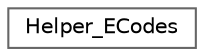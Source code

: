 digraph "Graphical Class Hierarchy"
{
 // LATEX_PDF_SIZE
  bgcolor="transparent";
  edge [fontname=Helvetica,fontsize=10,labelfontname=Helvetica,labelfontsize=10];
  node [fontname=Helvetica,fontsize=10,shape=box,height=0.2,width=0.4];
  rankdir="LR";
  Node0 [id="Node000000",label="Helper_ECodes",height=0.2,width=0.4,color="grey40", fillcolor="white", style="filled",URL="$class_helper___e_codes.html",tooltip="Error code handling class for the BIM system."];
}
